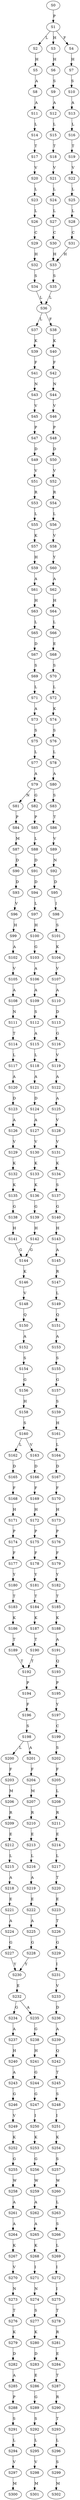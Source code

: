 strict digraph  {
	S0 -> S1 [ label = P ];
	S1 -> S2 [ label = L ];
	S1 -> S3 [ label = H ];
	S1 -> S4 [ label = F ];
	S2 -> S5 [ label = H ];
	S3 -> S6 [ label = H ];
	S4 -> S7 [ label = H ];
	S5 -> S8 [ label = A ];
	S6 -> S9 [ label = S ];
	S7 -> S10 [ label = S ];
	S8 -> S11 [ label = A ];
	S9 -> S12 [ label = A ];
	S10 -> S13 [ label = A ];
	S11 -> S14 [ label = L ];
	S12 -> S15 [ label = L ];
	S13 -> S16 [ label = L ];
	S14 -> S17 [ label = T ];
	S15 -> S18 [ label = T ];
	S16 -> S19 [ label = T ];
	S17 -> S20 [ label = V ];
	S18 -> S21 [ label = V ];
	S19 -> S22 [ label = V ];
	S20 -> S23 [ label = L ];
	S21 -> S24 [ label = L ];
	S22 -> S25 [ label = L ];
	S23 -> S26 [ label = L ];
	S24 -> S27 [ label = L ];
	S25 -> S28 [ label = L ];
	S26 -> S29 [ label = C ];
	S27 -> S30 [ label = C ];
	S28 -> S31 [ label = C ];
	S29 -> S32 [ label = H ];
	S30 -> S33 [ label = H ];
	S31 -> S33 [ label = H ];
	S32 -> S34 [ label = S ];
	S33 -> S35 [ label = S ];
	S34 -> S36 [ label = L ];
	S35 -> S36 [ label = L ];
	S36 -> S37 [ label = L ];
	S36 -> S38 [ label = F ];
	S37 -> S39 [ label = K ];
	S38 -> S40 [ label = K ];
	S39 -> S41 [ label = F ];
	S40 -> S42 [ label = F ];
	S41 -> S43 [ label = N ];
	S42 -> S44 [ label = N ];
	S43 -> S45 [ label = V ];
	S44 -> S46 [ label = V ];
	S45 -> S47 [ label = P ];
	S46 -> S48 [ label = P ];
	S47 -> S49 [ label = D ];
	S48 -> S50 [ label = D ];
	S49 -> S51 [ label = V ];
	S50 -> S52 [ label = V ];
	S51 -> S53 [ label = R ];
	S52 -> S54 [ label = R ];
	S53 -> S55 [ label = L ];
	S54 -> S56 [ label = L ];
	S55 -> S57 [ label = K ];
	S56 -> S58 [ label = V ];
	S57 -> S59 [ label = H ];
	S58 -> S60 [ label = Y ];
	S59 -> S61 [ label = A ];
	S60 -> S62 [ label = A ];
	S61 -> S63 [ label = H ];
	S62 -> S64 [ label = H ];
	S63 -> S65 [ label = L ];
	S64 -> S66 [ label = L ];
	S65 -> S67 [ label = D ];
	S66 -> S68 [ label = E ];
	S67 -> S69 [ label = S ];
	S68 -> S70 [ label = S ];
	S69 -> S71 [ label = L ];
	S70 -> S72 [ label = L ];
	S71 -> S73 [ label = A ];
	S72 -> S74 [ label = K ];
	S73 -> S75 [ label = S ];
	S74 -> S76 [ label = S ];
	S75 -> S77 [ label = L ];
	S76 -> S78 [ label = L ];
	S77 -> S79 [ label = A ];
	S78 -> S80 [ label = A ];
	S79 -> S81 [ label = N ];
	S79 -> S82 [ label = G ];
	S80 -> S83 [ label = S ];
	S81 -> S84 [ label = P ];
	S82 -> S85 [ label = P ];
	S83 -> S86 [ label = T ];
	S84 -> S87 [ label = M ];
	S85 -> S88 [ label = L ];
	S86 -> S89 [ label = V ];
	S87 -> S90 [ label = D ];
	S88 -> S91 [ label = D ];
	S89 -> S92 [ label = N ];
	S90 -> S93 [ label = D ];
	S91 -> S94 [ label = D ];
	S92 -> S95 [ label = D ];
	S93 -> S96 [ label = V ];
	S94 -> S97 [ label = L ];
	S95 -> S98 [ label = I ];
	S96 -> S99 [ label = H ];
	S97 -> S100 [ label = H ];
	S98 -> S101 [ label = S ];
	S99 -> S102 [ label = A ];
	S100 -> S103 [ label = G ];
	S101 -> S104 [ label = K ];
	S102 -> S105 [ label = V ];
	S103 -> S106 [ label = A ];
	S104 -> S107 [ label = V ];
	S105 -> S108 [ label = A ];
	S106 -> S109 [ label = A ];
	S107 -> S110 [ label = A ];
	S108 -> S111 [ label = N ];
	S109 -> S112 [ label = S ];
	S110 -> S113 [ label = D ];
	S111 -> S114 [ label = T ];
	S112 -> S115 [ label = A ];
	S113 -> S116 [ label = G ];
	S114 -> S117 [ label = L ];
	S115 -> S118 [ label = L ];
	S116 -> S119 [ label = V ];
	S117 -> S120 [ label = A ];
	S118 -> S121 [ label = A ];
	S119 -> S122 [ label = A ];
	S120 -> S123 [ label = D ];
	S121 -> S124 [ label = D ];
	S122 -> S125 [ label = A ];
	S123 -> S126 [ label = A ];
	S124 -> S127 [ label = A ];
	S125 -> S128 [ label = V ];
	S126 -> S129 [ label = V ];
	S127 -> S130 [ label = V ];
	S128 -> S131 [ label = V ];
	S129 -> S132 [ label = K ];
	S130 -> S133 [ label = K ];
	S131 -> S134 [ label = K ];
	S132 -> S135 [ label = K ];
	S133 -> S136 [ label = K ];
	S134 -> S137 [ label = S ];
	S135 -> S138 [ label = G ];
	S136 -> S139 [ label = G ];
	S137 -> S140 [ label = G ];
	S138 -> S141 [ label = H ];
	S139 -> S142 [ label = H ];
	S140 -> S143 [ label = H ];
	S141 -> S144 [ label = G ];
	S142 -> S144 [ label = G ];
	S143 -> S145 [ label = A ];
	S144 -> S146 [ label = K ];
	S145 -> S147 [ label = R ];
	S146 -> S148 [ label = V ];
	S147 -> S149 [ label = L ];
	S148 -> S150 [ label = Q ];
	S149 -> S151 [ label = Q ];
	S150 -> S152 [ label = A ];
	S151 -> S153 [ label = A ];
	S152 -> S154 [ label = S ];
	S153 -> S155 [ label = S ];
	S154 -> S156 [ label = G ];
	S155 -> S157 [ label = G ];
	S156 -> S158 [ label = H ];
	S157 -> S159 [ label = S ];
	S158 -> S160 [ label = S ];
	S159 -> S161 [ label = H ];
	S160 -> S162 [ label = L ];
	S160 -> S163 [ label = V ];
	S161 -> S164 [ label = L ];
	S162 -> S165 [ label = D ];
	S163 -> S166 [ label = D ];
	S164 -> S167 [ label = D ];
	S165 -> S168 [ label = F ];
	S166 -> S169 [ label = F ];
	S167 -> S170 [ label = F ];
	S168 -> S171 [ label = H ];
	S169 -> S172 [ label = H ];
	S170 -> S173 [ label = H ];
	S171 -> S174 [ label = P ];
	S172 -> S175 [ label = P ];
	S173 -> S176 [ label = P ];
	S174 -> S177 [ label = F ];
	S175 -> S178 [ label = F ];
	S176 -> S179 [ label = F ];
	S177 -> S180 [ label = Y ];
	S178 -> S181 [ label = Y ];
	S179 -> S182 [ label = Y ];
	S180 -> S183 [ label = T ];
	S181 -> S184 [ label = T ];
	S182 -> S185 [ label = T ];
	S183 -> S186 [ label = K ];
	S184 -> S187 [ label = K ];
	S185 -> S188 [ label = K ];
	S186 -> S189 [ label = T ];
	S187 -> S190 [ label = T ];
	S188 -> S191 [ label = A ];
	S189 -> S192 [ label = T ];
	S190 -> S192 [ label = T ];
	S191 -> S193 [ label = Q ];
	S192 -> S194 [ label = P ];
	S193 -> S195 [ label = P ];
	S194 -> S196 [ label = F ];
	S195 -> S197 [ label = Y ];
	S196 -> S198 [ label = S ];
	S197 -> S199 [ label = C ];
	S198 -> S200 [ label = L ];
	S198 -> S201 [ label = A ];
	S199 -> S202 [ label = S ];
	S200 -> S203 [ label = F ];
	S201 -> S204 [ label = F ];
	S202 -> S205 [ label = F ];
	S203 -> S206 [ label = M ];
	S204 -> S207 [ label = M ];
	S205 -> S208 [ label = L ];
	S206 -> S209 [ label = R ];
	S207 -> S210 [ label = R ];
	S208 -> S211 [ label = R ];
	S209 -> S212 [ label = E ];
	S210 -> S213 [ label = E ];
	S211 -> S214 [ label = E ];
	S212 -> S215 [ label = L ];
	S213 -> S216 [ label = L ];
	S214 -> S217 [ label = L ];
	S215 -> S218 [ label = A ];
	S216 -> S219 [ label = A ];
	S217 -> S220 [ label = T ];
	S218 -> S221 [ label = E ];
	S219 -> S222 [ label = E ];
	S220 -> S223 [ label = E ];
	S221 -> S224 [ label = A ];
	S222 -> S225 [ label = A ];
	S223 -> S226 [ label = T ];
	S224 -> S227 [ label = G ];
	S225 -> S228 [ label = G ];
	S226 -> S229 [ label = G ];
	S227 -> S230 [ label = Y ];
	S228 -> S230 [ label = Y ];
	S229 -> S231 [ label = I ];
	S230 -> S232 [ label = E ];
	S231 -> S233 [ label = V ];
	S232 -> S234 [ label = G ];
	S232 -> S235 [ label = A ];
	S233 -> S236 [ label = D ];
	S234 -> S237 [ label = A ];
	S235 -> S238 [ label = G ];
	S236 -> S239 [ label = A ];
	S237 -> S240 [ label = H ];
	S238 -> S241 [ label = H ];
	S239 -> S242 [ label = Q ];
	S240 -> S243 [ label = A ];
	S241 -> S244 [ label = G ];
	S242 -> S245 [ label = T ];
	S243 -> S246 [ label = G ];
	S244 -> S247 [ label = G ];
	S245 -> S248 [ label = S ];
	S246 -> S249 [ label = V ];
	S247 -> S250 [ label = I ];
	S248 -> S251 [ label = I ];
	S249 -> S252 [ label = K ];
	S250 -> S253 [ label = K ];
	S251 -> S254 [ label = K ];
	S252 -> S255 [ label = G ];
	S253 -> S256 [ label = G ];
	S254 -> S257 [ label = S ];
	S255 -> S258 [ label = W ];
	S256 -> S259 [ label = W ];
	S257 -> S260 [ label = W ];
	S258 -> S261 [ label = A ];
	S259 -> S262 [ label = A ];
	S260 -> S263 [ label = L ];
	S261 -> S264 [ label = A ];
	S262 -> S265 [ label = A ];
	S263 -> S266 [ label = S ];
	S264 -> S267 [ label = K ];
	S265 -> S268 [ label = K ];
	S266 -> S269 [ label = L ];
	S267 -> S270 [ label = V ];
	S268 -> S271 [ label = I ];
	S269 -> S272 [ label = I ];
	S270 -> S273 [ label = N ];
	S271 -> S274 [ label = N ];
	S272 -> S275 [ label = I ];
	S273 -> S276 [ label = T ];
	S274 -> S277 [ label = S ];
	S275 -> S278 [ label = T ];
	S276 -> S279 [ label = K ];
	S277 -> S280 [ label = K ];
	S278 -> S281 [ label = R ];
	S279 -> S282 [ label = D ];
	S280 -> S283 [ label = D ];
	S281 -> S284 [ label = E ];
	S282 -> S285 [ label = A ];
	S283 -> S286 [ label = E ];
	S284 -> S287 [ label = T ];
	S285 -> S288 [ label = P ];
	S286 -> S289 [ label = G ];
	S287 -> S290 [ label = R ];
	S288 -> S291 [ label = S ];
	S289 -> S292 [ label = S ];
	S290 -> S293 [ label = T ];
	S291 -> S294 [ label = L ];
	S292 -> S295 [ label = L ];
	S293 -> S296 [ label = L ];
	S294 -> S297 [ label = V ];
	S295 -> S298 [ label = V ];
	S296 -> S299 [ label = S ];
	S297 -> S300 [ label = M ];
	S298 -> S301 [ label = M ];
	S299 -> S302 [ label = M ];
}
